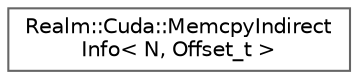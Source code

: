 digraph "Graphical Class Hierarchy"
{
 // LATEX_PDF_SIZE
  bgcolor="transparent";
  edge [fontname=Helvetica,fontsize=10,labelfontname=Helvetica,labelfontsize=10];
  node [fontname=Helvetica,fontsize=10,shape=box,height=0.2,width=0.4];
  rankdir="LR";
  Node0 [id="Node000000",label="Realm::Cuda::MemcpyIndirect\lInfo\< N, Offset_t \>",height=0.2,width=0.4,color="grey40", fillcolor="white", style="filled",URL="$structRealm_1_1Cuda_1_1MemcpyIndirectInfo.html",tooltip=" "];
}
